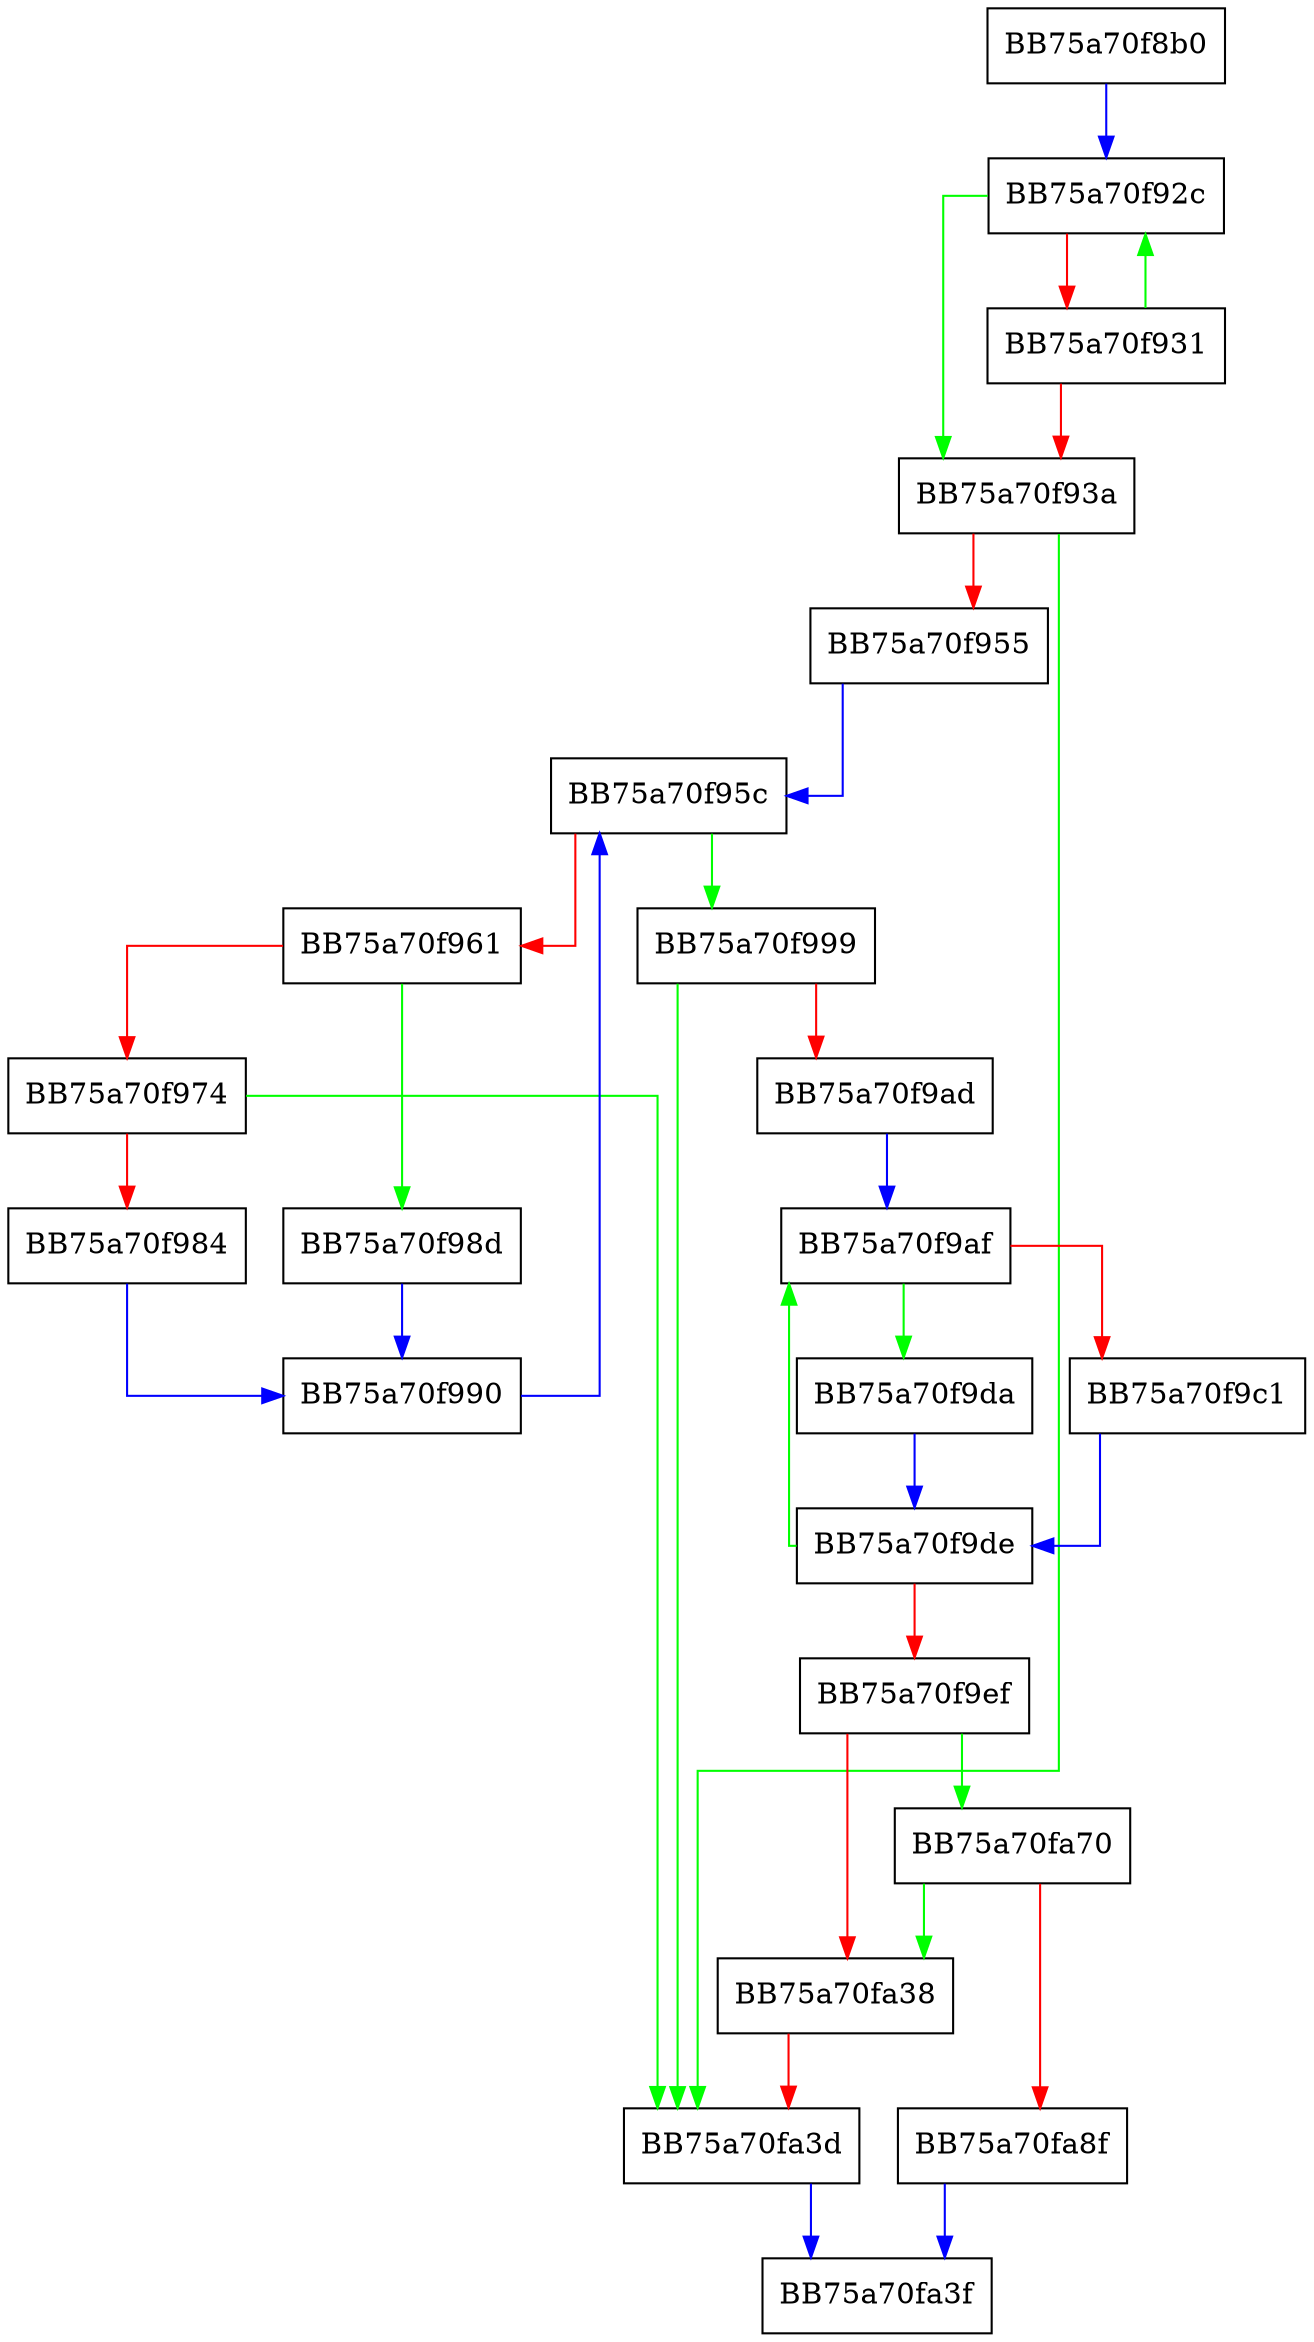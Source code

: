 digraph SerializePUAFileInfo {
  node [shape="box"];
  graph [splines=ortho];
  BB75a70f8b0 -> BB75a70f92c [color="blue"];
  BB75a70f92c -> BB75a70f93a [color="green"];
  BB75a70f92c -> BB75a70f931 [color="red"];
  BB75a70f931 -> BB75a70f92c [color="green"];
  BB75a70f931 -> BB75a70f93a [color="red"];
  BB75a70f93a -> BB75a70fa3d [color="green"];
  BB75a70f93a -> BB75a70f955 [color="red"];
  BB75a70f955 -> BB75a70f95c [color="blue"];
  BB75a70f95c -> BB75a70f999 [color="green"];
  BB75a70f95c -> BB75a70f961 [color="red"];
  BB75a70f961 -> BB75a70f98d [color="green"];
  BB75a70f961 -> BB75a70f974 [color="red"];
  BB75a70f974 -> BB75a70fa3d [color="green"];
  BB75a70f974 -> BB75a70f984 [color="red"];
  BB75a70f984 -> BB75a70f990 [color="blue"];
  BB75a70f98d -> BB75a70f990 [color="blue"];
  BB75a70f990 -> BB75a70f95c [color="blue"];
  BB75a70f999 -> BB75a70fa3d [color="green"];
  BB75a70f999 -> BB75a70f9ad [color="red"];
  BB75a70f9ad -> BB75a70f9af [color="blue"];
  BB75a70f9af -> BB75a70f9da [color="green"];
  BB75a70f9af -> BB75a70f9c1 [color="red"];
  BB75a70f9c1 -> BB75a70f9de [color="blue"];
  BB75a70f9da -> BB75a70f9de [color="blue"];
  BB75a70f9de -> BB75a70f9af [color="green"];
  BB75a70f9de -> BB75a70f9ef [color="red"];
  BB75a70f9ef -> BB75a70fa70 [color="green"];
  BB75a70f9ef -> BB75a70fa38 [color="red"];
  BB75a70fa38 -> BB75a70fa3d [color="red"];
  BB75a70fa3d -> BB75a70fa3f [color="blue"];
  BB75a70fa70 -> BB75a70fa38 [color="green"];
  BB75a70fa70 -> BB75a70fa8f [color="red"];
  BB75a70fa8f -> BB75a70fa3f [color="blue"];
}